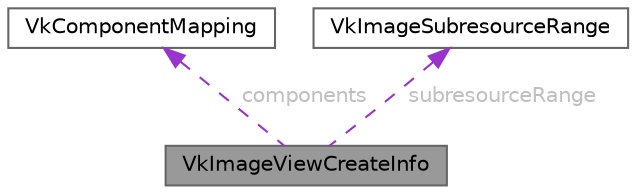 digraph "VkImageViewCreateInfo"
{
 // LATEX_PDF_SIZE
  bgcolor="transparent";
  edge [fontname=Helvetica,fontsize=10,labelfontname=Helvetica,labelfontsize=10];
  node [fontname=Helvetica,fontsize=10,shape=box,height=0.2,width=0.4];
  Node1 [id="Node000001",label="VkImageViewCreateInfo",height=0.2,width=0.4,color="gray40", fillcolor="grey60", style="filled", fontcolor="black",tooltip=" "];
  Node2 -> Node1 [id="edge1_Node000001_Node000002",dir="back",color="darkorchid3",style="dashed",tooltip=" ",label=" components",fontcolor="grey" ];
  Node2 [id="Node000002",label="VkComponentMapping",height=0.2,width=0.4,color="gray40", fillcolor="white", style="filled",URL="$structVkComponentMapping.html",tooltip=" "];
  Node3 -> Node1 [id="edge2_Node000001_Node000003",dir="back",color="darkorchid3",style="dashed",tooltip=" ",label=" subresourceRange",fontcolor="grey" ];
  Node3 [id="Node000003",label="VkImageSubresourceRange",height=0.2,width=0.4,color="gray40", fillcolor="white", style="filled",URL="$structVkImageSubresourceRange.html",tooltip=" "];
}
